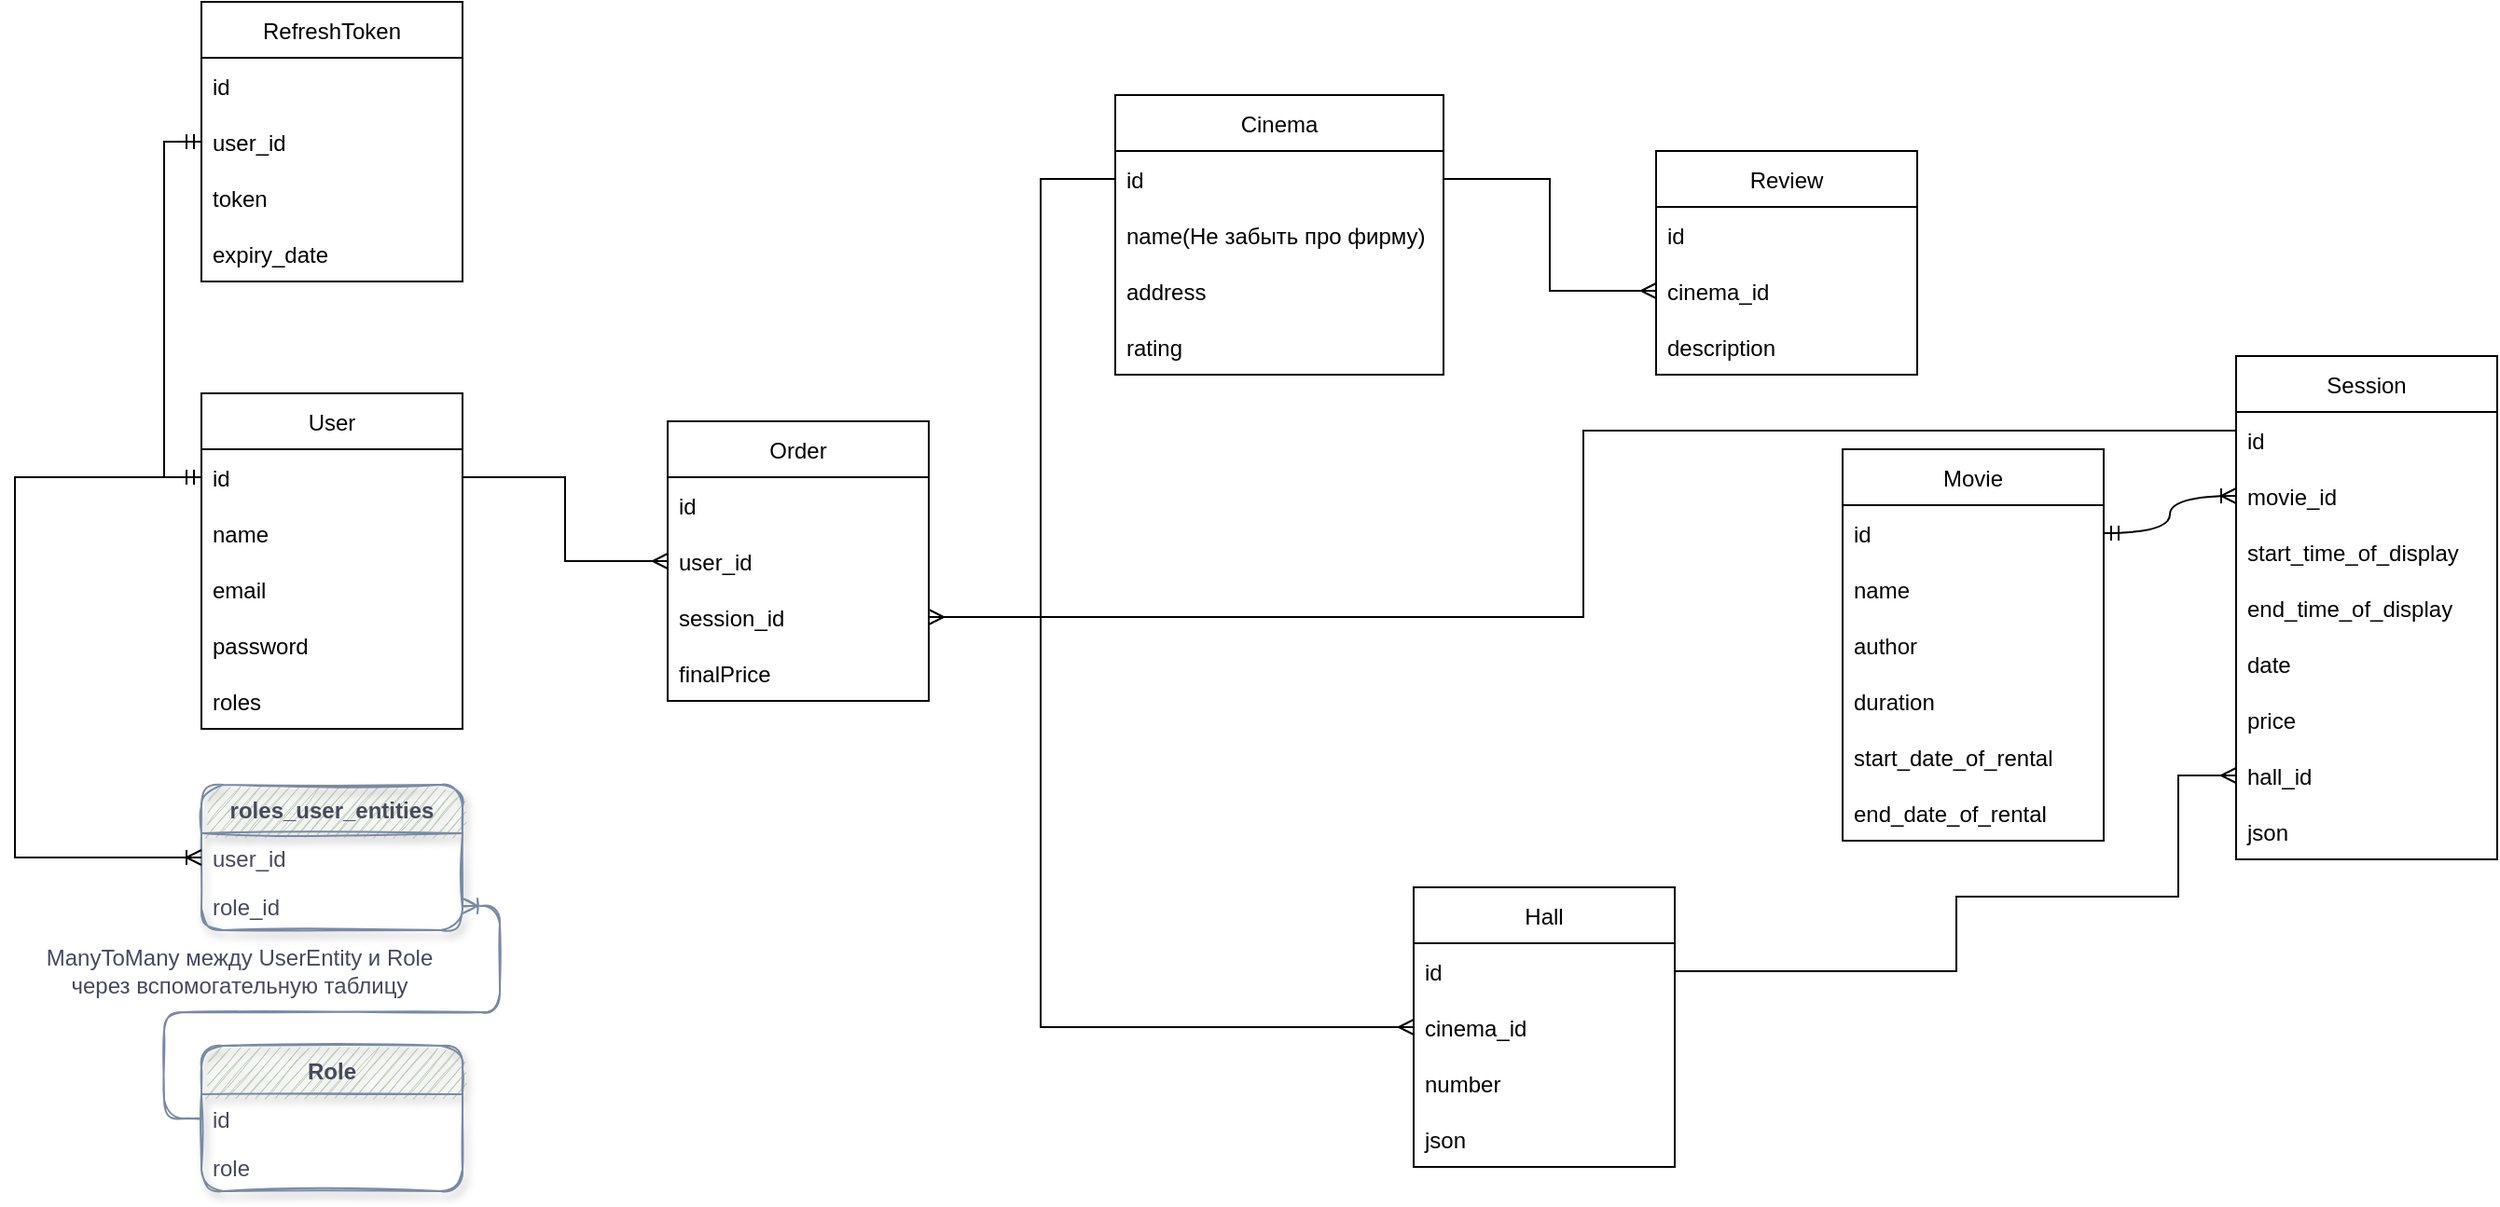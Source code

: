 <mxfile version="20.8.16" type="device"><diagram id="7IioLvjp-P2Y9GgMgCyW" name="Страница 1"><mxGraphModel dx="2261" dy="767" grid="1" gridSize="10" guides="1" tooltips="1" connect="1" arrows="1" fold="1" page="1" pageScale="1" pageWidth="827" pageHeight="1169" math="0" shadow="0"><root><mxCell id="0"/><mxCell id="1" parent="0"/><mxCell id="cFN0l_0RRIriwJfIvA_5-1" value="Movie" style="swimlane;fontStyle=0;childLayout=stackLayout;horizontal=1;startSize=30;horizontalStack=0;resizeParent=1;resizeParentMax=0;resizeLast=0;collapsible=1;marginBottom=0;" parent="1" vertex="1"><mxGeometry x="960" y="290" width="140" height="210" as="geometry"/></mxCell><mxCell id="cFN0l_0RRIriwJfIvA_5-3" value="id" style="text;strokeColor=none;fillColor=none;align=left;verticalAlign=middle;spacingLeft=4;spacingRight=4;overflow=hidden;points=[[0,0.5],[1,0.5]];portConstraint=eastwest;rotatable=0;" parent="cFN0l_0RRIriwJfIvA_5-1" vertex="1"><mxGeometry y="30" width="140" height="30" as="geometry"/></mxCell><mxCell id="cFN0l_0RRIriwJfIvA_5-25" value="name" style="text;strokeColor=none;fillColor=none;align=left;verticalAlign=middle;spacingLeft=4;spacingRight=4;overflow=hidden;points=[[0,0.5],[1,0.5]];portConstraint=eastwest;rotatable=0;" parent="cFN0l_0RRIriwJfIvA_5-1" vertex="1"><mxGeometry y="60" width="140" height="30" as="geometry"/></mxCell><mxCell id="cFN0l_0RRIriwJfIvA_5-4" value="author" style="text;strokeColor=none;fillColor=none;align=left;verticalAlign=middle;spacingLeft=4;spacingRight=4;overflow=hidden;points=[[0,0.5],[1,0.5]];portConstraint=eastwest;rotatable=0;" parent="cFN0l_0RRIriwJfIvA_5-1" vertex="1"><mxGeometry y="90" width="140" height="30" as="geometry"/></mxCell><mxCell id="cFN0l_0RRIriwJfIvA_5-5" value="duration" style="text;strokeColor=none;fillColor=none;align=left;verticalAlign=middle;spacingLeft=4;spacingRight=4;overflow=hidden;points=[[0,0.5],[1,0.5]];portConstraint=eastwest;rotatable=0;" parent="cFN0l_0RRIriwJfIvA_5-1" vertex="1"><mxGeometry y="120" width="140" height="30" as="geometry"/></mxCell><mxCell id="cFN0l_0RRIriwJfIvA_5-45" value="start_date_of_rental" style="text;strokeColor=none;fillColor=none;align=left;verticalAlign=middle;spacingLeft=4;spacingRight=4;overflow=hidden;points=[[0,0.5],[1,0.5]];portConstraint=eastwest;rotatable=0;" parent="cFN0l_0RRIriwJfIvA_5-1" vertex="1"><mxGeometry y="150" width="140" height="30" as="geometry"/></mxCell><mxCell id="cFN0l_0RRIriwJfIvA_5-6" value="end_date_of_rental" style="text;strokeColor=none;fillColor=none;align=left;verticalAlign=middle;spacingLeft=4;spacingRight=4;overflow=hidden;points=[[0,0.5],[1,0.5]];portConstraint=eastwest;rotatable=0;" parent="cFN0l_0RRIriwJfIvA_5-1" vertex="1"><mxGeometry y="180" width="140" height="30" as="geometry"/></mxCell><mxCell id="cFN0l_0RRIriwJfIvA_5-8" value="User" style="swimlane;fontStyle=0;childLayout=stackLayout;horizontal=1;startSize=30;horizontalStack=0;resizeParent=1;resizeParentMax=0;resizeLast=0;collapsible=1;marginBottom=0;swimlaneLine=1;" parent="1" vertex="1"><mxGeometry x="80" y="260" width="140" height="180" as="geometry"/></mxCell><mxCell id="cFN0l_0RRIriwJfIvA_5-12" value="id" style="text;strokeColor=none;fillColor=none;align=left;verticalAlign=middle;spacingLeft=4;spacingRight=4;overflow=hidden;points=[[0,0.5],[1,0.5]];portConstraint=eastwest;rotatable=0;" parent="cFN0l_0RRIriwJfIvA_5-8" vertex="1"><mxGeometry y="30" width="140" height="30" as="geometry"/></mxCell><mxCell id="cFN0l_0RRIriwJfIvA_5-9" value="name" style="text;strokeColor=none;fillColor=none;align=left;verticalAlign=middle;spacingLeft=4;spacingRight=4;overflow=hidden;points=[[0,0.5],[1,0.5]];portConstraint=eastwest;rotatable=0;" parent="cFN0l_0RRIriwJfIvA_5-8" vertex="1"><mxGeometry y="60" width="140" height="30" as="geometry"/></mxCell><mxCell id="cFN0l_0RRIriwJfIvA_5-10" value="email" style="text;strokeColor=none;fillColor=none;align=left;verticalAlign=middle;spacingLeft=4;spacingRight=4;overflow=hidden;points=[[0,0.5],[1,0.5]];portConstraint=eastwest;rotatable=0;" parent="cFN0l_0RRIriwJfIvA_5-8" vertex="1"><mxGeometry y="90" width="140" height="30" as="geometry"/></mxCell><mxCell id="cFN0l_0RRIriwJfIvA_5-11" value="password" style="text;strokeColor=none;fillColor=none;align=left;verticalAlign=middle;spacingLeft=4;spacingRight=4;overflow=hidden;points=[[0,0.5],[1,0.5]];portConstraint=eastwest;rotatable=0;" parent="cFN0l_0RRIriwJfIvA_5-8" vertex="1"><mxGeometry y="120" width="140" height="30" as="geometry"/></mxCell><mxCell id="cFN0l_0RRIriwJfIvA_5-13" value="roles" style="text;strokeColor=none;fillColor=none;align=left;verticalAlign=middle;spacingLeft=4;spacingRight=4;overflow=hidden;points=[[0,0.5],[1,0.5]];portConstraint=eastwest;rotatable=0;" parent="cFN0l_0RRIriwJfIvA_5-8" vertex="1"><mxGeometry y="150" width="140" height="30" as="geometry"/></mxCell><mxCell id="cFN0l_0RRIriwJfIvA_5-19" value="RefreshToken" style="swimlane;fontStyle=0;childLayout=stackLayout;horizontal=1;startSize=30;horizontalStack=0;resizeParent=1;resizeParentMax=0;resizeLast=0;collapsible=1;marginBottom=0;rounded=0;shadow=0;sketch=0;strokeColor=default;fillColor=default;" parent="1" vertex="1"><mxGeometry x="80" y="50" width="140" height="150" as="geometry"/></mxCell><mxCell id="cFN0l_0RRIriwJfIvA_5-20" value="id" style="text;strokeColor=none;fillColor=none;align=left;verticalAlign=middle;spacingLeft=4;spacingRight=4;overflow=hidden;points=[[0,0.5],[1,0.5]];portConstraint=eastwest;rotatable=0;rounded=0;shadow=0;sketch=0;" parent="cFN0l_0RRIriwJfIvA_5-19" vertex="1"><mxGeometry y="30" width="140" height="30" as="geometry"/></mxCell><mxCell id="cFN0l_0RRIriwJfIvA_5-21" value="user_id" style="text;strokeColor=none;fillColor=none;align=left;verticalAlign=middle;spacingLeft=4;spacingRight=4;overflow=hidden;points=[[0,0.5],[1,0.5]];portConstraint=eastwest;rotatable=0;rounded=0;shadow=0;sketch=0;" parent="cFN0l_0RRIriwJfIvA_5-19" vertex="1"><mxGeometry y="60" width="140" height="30" as="geometry"/></mxCell><mxCell id="cFN0l_0RRIriwJfIvA_5-24" value="token" style="text;strokeColor=none;fillColor=none;align=left;verticalAlign=middle;spacingLeft=4;spacingRight=4;overflow=hidden;points=[[0,0.5],[1,0.5]];portConstraint=eastwest;rotatable=0;rounded=0;shadow=0;sketch=0;" parent="cFN0l_0RRIriwJfIvA_5-19" vertex="1"><mxGeometry y="90" width="140" height="30" as="geometry"/></mxCell><mxCell id="cFN0l_0RRIriwJfIvA_5-22" value="expiry_date" style="text;strokeColor=none;fillColor=none;align=left;verticalAlign=middle;spacingLeft=4;spacingRight=4;overflow=hidden;points=[[0,0.5],[1,0.5]];portConstraint=eastwest;rotatable=0;rounded=0;shadow=0;sketch=0;" parent="cFN0l_0RRIriwJfIvA_5-19" vertex="1"><mxGeometry y="120" width="140" height="30" as="geometry"/></mxCell><mxCell id="cFN0l_0RRIriwJfIvA_5-26" value="roles_user_entities" style="swimlane;fontStyle=1;childLayout=stackLayout;horizontal=1;startSize=26;horizontalStack=0;resizeParent=1;resizeParentMax=0;resizeLast=0;collapsible=1;marginBottom=0;shadow=1;fillColor=#B2C9AB;strokeColor=#788AA3;fontColor=#46495D;sketch=1;rounded=1;" parent="1" vertex="1"><mxGeometry x="80" y="470" width="140" height="78" as="geometry"/></mxCell><mxCell id="cFN0l_0RRIriwJfIvA_5-27" value="user_id" style="text;strokeColor=none;fillColor=none;align=left;verticalAlign=top;spacingLeft=4;spacingRight=4;overflow=hidden;rotatable=0;points=[[0,0.5],[1,0.5]];portConstraint=eastwest;fontColor=#46495D;sketch=1;rounded=1;" parent="cFN0l_0RRIriwJfIvA_5-26" vertex="1"><mxGeometry y="26" width="140" height="26" as="geometry"/></mxCell><mxCell id="cFN0l_0RRIriwJfIvA_5-28" value="role_id" style="text;strokeColor=none;fillColor=none;align=left;verticalAlign=top;spacingLeft=4;spacingRight=4;overflow=hidden;rotatable=0;points=[[0,0.5],[1,0.5]];portConstraint=eastwest;fontColor=#46495D;sketch=1;rounded=1;" parent="cFN0l_0RRIriwJfIvA_5-26" vertex="1"><mxGeometry y="52" width="140" height="26" as="geometry"/></mxCell><mxCell id="cFN0l_0RRIriwJfIvA_5-29" value="Role" style="swimlane;fontStyle=1;childLayout=stackLayout;horizontal=1;startSize=26;horizontalStack=0;resizeParent=1;resizeParentMax=0;resizeLast=0;collapsible=1;marginBottom=0;shadow=1;fillColor=#B2C9AB;strokeColor=#788AA3;fontColor=#46495D;sketch=1;rounded=1;" parent="1" vertex="1"><mxGeometry x="80" y="610" width="140" height="78" as="geometry"/></mxCell><mxCell id="cFN0l_0RRIriwJfIvA_5-30" value="id" style="text;strokeColor=none;fillColor=none;align=left;verticalAlign=top;spacingLeft=4;spacingRight=4;overflow=hidden;rotatable=0;points=[[0,0.5],[1,0.5]];portConstraint=eastwest;fontColor=#46495D;sketch=1;rounded=1;" parent="cFN0l_0RRIriwJfIvA_5-29" vertex="1"><mxGeometry y="26" width="140" height="26" as="geometry"/></mxCell><mxCell id="cFN0l_0RRIriwJfIvA_5-31" value="role" style="text;strokeColor=none;fillColor=none;align=left;verticalAlign=top;spacingLeft=4;spacingRight=4;overflow=hidden;rotatable=0;points=[[0,0.5],[1,0.5]];portConstraint=eastwest;fontColor=#46495D;sketch=1;rounded=1;" parent="cFN0l_0RRIriwJfIvA_5-29" vertex="1"><mxGeometry y="52" width="140" height="26" as="geometry"/></mxCell><mxCell id="cFN0l_0RRIriwJfIvA_5-32" style="edgeStyle=orthogonalEdgeStyle;orthogonalLoop=1;jettySize=auto;html=1;entryX=1;entryY=0.5;entryDx=0;entryDy=0;startArrow=none;startFill=0;endArrow=ERoneToMany;endFill=0;strokeColor=#788AA3;fontColor=#46495D;sketch=1;" parent="1" source="cFN0l_0RRIriwJfIvA_5-30" target="cFN0l_0RRIriwJfIvA_5-28" edge="1"><mxGeometry relative="1" as="geometry"/></mxCell><mxCell id="cFN0l_0RRIriwJfIvA_5-33" value="ManyToMany между UserEntity и Role&lt;br&gt;через вспомогательную таблицу" style="text;html=1;align=center;verticalAlign=middle;resizable=0;points=[];autosize=1;strokeColor=none;fontColor=#46495D;sketch=1;rounded=1;" parent="1" vertex="1"><mxGeometry x="-10" y="554.5" width="220" height="30" as="geometry"/></mxCell><mxCell id="cFN0l_0RRIriwJfIvA_5-34" style="edgeStyle=orthogonalEdgeStyle;rounded=0;orthogonalLoop=1;jettySize=auto;html=1;entryX=0;entryY=0.5;entryDx=0;entryDy=0;strokeColor=default;endArrow=ERoneToMany;endFill=0;" parent="1" source="cFN0l_0RRIriwJfIvA_5-12" target="cFN0l_0RRIriwJfIvA_5-27" edge="1"><mxGeometry relative="1" as="geometry"><Array as="points"><mxPoint x="-20" y="305"/><mxPoint x="-20" y="509"/></Array></mxGeometry></mxCell><mxCell id="cFN0l_0RRIriwJfIvA_5-35" style="edgeStyle=orthogonalEdgeStyle;rounded=0;orthogonalLoop=1;jettySize=auto;html=1;entryX=0;entryY=0.5;entryDx=0;entryDy=0;strokeColor=default;endArrow=ERmandOne;endFill=0;startArrow=ERmandOne;startFill=0;" parent="1" source="cFN0l_0RRIriwJfIvA_5-12" target="cFN0l_0RRIriwJfIvA_5-21" edge="1"><mxGeometry relative="1" as="geometry"/></mxCell><mxCell id="cFN0l_0RRIriwJfIvA_5-36" value="Session" style="swimlane;fontStyle=0;childLayout=stackLayout;horizontal=1;startSize=30;horizontalStack=0;resizeParent=1;resizeParentMax=0;resizeLast=0;collapsible=1;marginBottom=0;rounded=0;shadow=0;sketch=0;strokeColor=default;fillColor=default;" parent="1" vertex="1"><mxGeometry x="1171" y="240" width="140" height="270" as="geometry"/></mxCell><mxCell id="cFN0l_0RRIriwJfIvA_5-37" value="id" style="text;strokeColor=none;fillColor=none;align=left;verticalAlign=middle;spacingLeft=4;spacingRight=4;overflow=hidden;points=[[0,0.5],[1,0.5]];portConstraint=eastwest;rotatable=0;rounded=0;shadow=0;sketch=0;" parent="cFN0l_0RRIriwJfIvA_5-36" vertex="1"><mxGeometry y="30" width="140" height="30" as="geometry"/></mxCell><mxCell id="cFN0l_0RRIriwJfIvA_5-38" value="movie_id" style="text;strokeColor=none;fillColor=none;align=left;verticalAlign=middle;spacingLeft=4;spacingRight=4;overflow=hidden;points=[[0,0.5],[1,0.5]];portConstraint=eastwest;rotatable=0;rounded=0;shadow=0;sketch=0;" parent="cFN0l_0RRIriwJfIvA_5-36" vertex="1"><mxGeometry y="60" width="140" height="30" as="geometry"/></mxCell><mxCell id="cFN0l_0RRIriwJfIvA_5-39" value="start_time_of_display" style="text;strokeColor=none;fillColor=none;align=left;verticalAlign=middle;spacingLeft=4;spacingRight=4;overflow=hidden;points=[[0,0.5],[1,0.5]];portConstraint=eastwest;rotatable=0;rounded=0;shadow=0;sketch=0;" parent="cFN0l_0RRIriwJfIvA_5-36" vertex="1"><mxGeometry y="90" width="140" height="30" as="geometry"/></mxCell><mxCell id="cFN0l_0RRIriwJfIvA_5-41" value="end_time_of_display" style="text;strokeColor=none;fillColor=none;align=left;verticalAlign=middle;spacingLeft=4;spacingRight=4;overflow=hidden;points=[[0,0.5],[1,0.5]];portConstraint=eastwest;rotatable=0;rounded=0;shadow=0;sketch=0;" parent="cFN0l_0RRIriwJfIvA_5-36" vertex="1"><mxGeometry y="120" width="140" height="30" as="geometry"/></mxCell><mxCell id="cFN0l_0RRIriwJfIvA_5-42" value="date" style="text;strokeColor=none;fillColor=none;align=left;verticalAlign=middle;spacingLeft=4;spacingRight=4;overflow=hidden;points=[[0,0.5],[1,0.5]];portConstraint=eastwest;rotatable=0;rounded=0;shadow=0;sketch=0;" parent="cFN0l_0RRIriwJfIvA_5-36" vertex="1"><mxGeometry y="150" width="140" height="30" as="geometry"/></mxCell><mxCell id="cFN0l_0RRIriwJfIvA_5-43" value="price" style="text;strokeColor=none;fillColor=none;align=left;verticalAlign=middle;spacingLeft=4;spacingRight=4;overflow=hidden;points=[[0,0.5],[1,0.5]];portConstraint=eastwest;rotatable=0;rounded=0;shadow=0;sketch=0;" parent="cFN0l_0RRIriwJfIvA_5-36" vertex="1"><mxGeometry y="180" width="140" height="30" as="geometry"/></mxCell><mxCell id="cFN0l_0RRIriwJfIvA_5-48" value="hall_id" style="text;strokeColor=none;fillColor=none;align=left;verticalAlign=middle;spacingLeft=4;spacingRight=4;overflow=hidden;points=[[0,0.5],[1,0.5]];portConstraint=eastwest;rotatable=0;rounded=0;shadow=0;sketch=0;" parent="cFN0l_0RRIriwJfIvA_5-36" vertex="1"><mxGeometry y="210" width="140" height="30" as="geometry"/></mxCell><mxCell id="TWNuOiVq5f9FYtgh35ty-1" value="json" style="text;strokeColor=none;fillColor=none;align=left;verticalAlign=middle;spacingLeft=4;spacingRight=4;overflow=hidden;points=[[0,0.5],[1,0.5]];portConstraint=eastwest;rotatable=0;rounded=0;shadow=0;sketch=0;" vertex="1" parent="cFN0l_0RRIriwJfIvA_5-36"><mxGeometry y="240" width="140" height="30" as="geometry"/></mxCell><mxCell id="cFN0l_0RRIriwJfIvA_5-46" style="edgeStyle=orthogonalEdgeStyle;curved=1;rounded=0;orthogonalLoop=1;jettySize=auto;html=1;entryX=0;entryY=0.5;entryDx=0;entryDy=0;strokeColor=default;startArrow=ERmandOne;startFill=0;endArrow=ERoneToMany;endFill=0;" parent="1" source="cFN0l_0RRIriwJfIvA_5-3" target="cFN0l_0RRIriwJfIvA_5-38" edge="1"><mxGeometry relative="1" as="geometry"/></mxCell><mxCell id="cFN0l_0RRIriwJfIvA_5-49" value="Hall" style="swimlane;fontStyle=0;childLayout=stackLayout;horizontal=1;startSize=30;horizontalStack=0;resizeParent=1;resizeParentMax=0;resizeLast=0;collapsible=1;marginBottom=0;rounded=0;shadow=0;sketch=0;strokeColor=default;fillColor=default;" parent="1" vertex="1"><mxGeometry x="730" y="525" width="140" height="150" as="geometry"/></mxCell><mxCell id="cFN0l_0RRIriwJfIvA_5-50" value="id" style="text;strokeColor=none;fillColor=none;align=left;verticalAlign=middle;spacingLeft=4;spacingRight=4;overflow=hidden;points=[[0,0.5],[1,0.5]];portConstraint=eastwest;rotatable=0;rounded=0;shadow=0;sketch=0;" parent="cFN0l_0RRIriwJfIvA_5-49" vertex="1"><mxGeometry y="30" width="140" height="30" as="geometry"/></mxCell><mxCell id="cFN0l_0RRIriwJfIvA_5-52" value="cinema_id" style="text;strokeColor=none;fillColor=none;align=left;verticalAlign=middle;spacingLeft=4;spacingRight=4;overflow=hidden;points=[[0,0.5],[1,0.5]];portConstraint=eastwest;rotatable=0;rounded=0;shadow=0;sketch=0;" parent="cFN0l_0RRIriwJfIvA_5-49" vertex="1"><mxGeometry y="60" width="140" height="30" as="geometry"/></mxCell><mxCell id="cFN0l_0RRIriwJfIvA_5-51" value="number" style="text;strokeColor=none;fillColor=none;align=left;verticalAlign=middle;spacingLeft=4;spacingRight=4;overflow=hidden;points=[[0,0.5],[1,0.5]];portConstraint=eastwest;rotatable=0;rounded=0;shadow=0;sketch=0;" parent="cFN0l_0RRIriwJfIvA_5-49" vertex="1"><mxGeometry y="90" width="140" height="30" as="geometry"/></mxCell><mxCell id="GIXMOzhzUT80eRHTQDVf-20" value="json" style="text;strokeColor=none;fillColor=none;align=left;verticalAlign=middle;spacingLeft=4;spacingRight=4;overflow=hidden;points=[[0,0.5],[1,0.5]];portConstraint=eastwest;rotatable=0;rounded=0;shadow=0;sketch=0;" parent="cFN0l_0RRIriwJfIvA_5-49" vertex="1"><mxGeometry y="120" width="140" height="30" as="geometry"/></mxCell><mxCell id="GIXMOzhzUT80eRHTQDVf-1" value="Cinema" style="swimlane;fontStyle=0;childLayout=stackLayout;horizontal=1;startSize=30;horizontalStack=0;resizeParent=1;resizeParentMax=0;resizeLast=0;collapsible=1;marginBottom=0;" parent="1" vertex="1"><mxGeometry x="570" y="100" width="176" height="150" as="geometry"/></mxCell><mxCell id="GIXMOzhzUT80eRHTQDVf-2" value="id" style="text;strokeColor=none;fillColor=none;align=left;verticalAlign=middle;spacingLeft=4;spacingRight=4;overflow=hidden;points=[[0,0.5],[1,0.5]];portConstraint=eastwest;rotatable=0;" parent="GIXMOzhzUT80eRHTQDVf-1" vertex="1"><mxGeometry y="30" width="176" height="30" as="geometry"/></mxCell><mxCell id="GIXMOzhzUT80eRHTQDVf-3" value="name(Не забыть про фирму)" style="text;strokeColor=none;fillColor=none;align=left;verticalAlign=middle;spacingLeft=4;spacingRight=4;overflow=hidden;points=[[0,0.5],[1,0.5]];portConstraint=eastwest;rotatable=0;" parent="GIXMOzhzUT80eRHTQDVf-1" vertex="1"><mxGeometry y="60" width="176" height="30" as="geometry"/></mxCell><mxCell id="GIXMOzhzUT80eRHTQDVf-4" value="address" style="text;strokeColor=none;fillColor=none;align=left;verticalAlign=middle;spacingLeft=4;spacingRight=4;overflow=hidden;points=[[0,0.5],[1,0.5]];portConstraint=eastwest;rotatable=0;" parent="GIXMOzhzUT80eRHTQDVf-1" vertex="1"><mxGeometry y="90" width="176" height="30" as="geometry"/></mxCell><mxCell id="GIXMOzhzUT80eRHTQDVf-5" value="rating" style="text;strokeColor=none;fillColor=none;align=left;verticalAlign=middle;spacingLeft=4;spacingRight=4;overflow=hidden;points=[[0,0.5],[1,0.5]];portConstraint=eastwest;rotatable=0;" parent="GIXMOzhzUT80eRHTQDVf-1" vertex="1"><mxGeometry y="120" width="176" height="30" as="geometry"/></mxCell><mxCell id="GIXMOzhzUT80eRHTQDVf-6" value="Review" style="swimlane;fontStyle=0;childLayout=stackLayout;horizontal=1;startSize=30;horizontalStack=0;resizeParent=1;resizeParentMax=0;resizeLast=0;collapsible=1;marginBottom=0;" parent="1" vertex="1"><mxGeometry x="860" y="130" width="140" height="120" as="geometry"/></mxCell><mxCell id="GIXMOzhzUT80eRHTQDVf-7" value="id" style="text;strokeColor=none;fillColor=none;align=left;verticalAlign=middle;spacingLeft=4;spacingRight=4;overflow=hidden;points=[[0,0.5],[1,0.5]];portConstraint=eastwest;rotatable=0;" parent="GIXMOzhzUT80eRHTQDVf-6" vertex="1"><mxGeometry y="30" width="140" height="30" as="geometry"/></mxCell><mxCell id="GIXMOzhzUT80eRHTQDVf-8" value="cinema_id" style="text;strokeColor=none;fillColor=none;align=left;verticalAlign=middle;spacingLeft=4;spacingRight=4;overflow=hidden;points=[[0,0.5],[1,0.5]];portConstraint=eastwest;rotatable=0;" parent="GIXMOzhzUT80eRHTQDVf-6" vertex="1"><mxGeometry y="60" width="140" height="30" as="geometry"/></mxCell><mxCell id="GIXMOzhzUT80eRHTQDVf-9" value="description" style="text;strokeColor=none;fillColor=none;align=left;verticalAlign=middle;spacingLeft=4;spacingRight=4;overflow=hidden;points=[[0,0.5],[1,0.5]];portConstraint=eastwest;rotatable=0;" parent="GIXMOzhzUT80eRHTQDVf-6" vertex="1"><mxGeometry y="90" width="140" height="30" as="geometry"/></mxCell><mxCell id="GIXMOzhzUT80eRHTQDVf-10" style="edgeStyle=orthogonalEdgeStyle;rounded=0;orthogonalLoop=1;jettySize=auto;html=1;entryX=0;entryY=0.5;entryDx=0;entryDy=0;endArrow=ERmany;endFill=0;" parent="1" source="GIXMOzhzUT80eRHTQDVf-2" target="GIXMOzhzUT80eRHTQDVf-8" edge="1"><mxGeometry relative="1" as="geometry"/></mxCell><mxCell id="GIXMOzhzUT80eRHTQDVf-19" style="edgeStyle=orthogonalEdgeStyle;rounded=0;orthogonalLoop=1;jettySize=auto;html=1;entryX=1;entryY=0.5;entryDx=0;entryDy=0;endArrow=none;endFill=0;startArrow=ERmany;startFill=0;exitX=0;exitY=0.5;exitDx=0;exitDy=0;" parent="1" source="cFN0l_0RRIriwJfIvA_5-48" target="cFN0l_0RRIriwJfIvA_5-50" edge="1"><mxGeometry relative="1" as="geometry"><Array as="points"><mxPoint x="1140" y="465"/><mxPoint x="1140" y="530"/><mxPoint x="1021" y="530"/><mxPoint x="1021" y="570"/></Array></mxGeometry></mxCell><mxCell id="GIXMOzhzUT80eRHTQDVf-21" style="edgeStyle=orthogonalEdgeStyle;rounded=0;orthogonalLoop=1;jettySize=auto;html=1;entryX=0;entryY=0.5;entryDx=0;entryDy=0;startArrow=none;startFill=0;endArrow=ERmany;endFill=0;" parent="1" source="GIXMOzhzUT80eRHTQDVf-2" target="cFN0l_0RRIriwJfIvA_5-52" edge="1"><mxGeometry relative="1" as="geometry"><Array as="points"><mxPoint x="530" y="145"/><mxPoint x="530" y="600"/></Array></mxGeometry></mxCell><mxCell id="GIXMOzhzUT80eRHTQDVf-22" value="Order" style="swimlane;fontStyle=0;childLayout=stackLayout;horizontal=1;startSize=30;horizontalStack=0;resizeParent=1;resizeParentMax=0;resizeLast=0;collapsible=1;marginBottom=0;" parent="1" vertex="1"><mxGeometry x="330" y="275" width="140" height="150" as="geometry"/></mxCell><mxCell id="GIXMOzhzUT80eRHTQDVf-23" value="id" style="text;strokeColor=none;fillColor=none;align=left;verticalAlign=middle;spacingLeft=4;spacingRight=4;overflow=hidden;points=[[0,0.5],[1,0.5]];portConstraint=eastwest;rotatable=0;" parent="GIXMOzhzUT80eRHTQDVf-22" vertex="1"><mxGeometry y="30" width="140" height="30" as="geometry"/></mxCell><mxCell id="GIXMOzhzUT80eRHTQDVf-30" value="user_id" style="text;strokeColor=none;fillColor=none;align=left;verticalAlign=middle;spacingLeft=4;spacingRight=4;overflow=hidden;points=[[0,0.5],[1,0.5]];portConstraint=eastwest;rotatable=0;" parent="GIXMOzhzUT80eRHTQDVf-22" vertex="1"><mxGeometry y="60" width="140" height="30" as="geometry"/></mxCell><mxCell id="GIXMOzhzUT80eRHTQDVf-24" value="session_id" style="text;strokeColor=none;fillColor=none;align=left;verticalAlign=middle;spacingLeft=4;spacingRight=4;overflow=hidden;points=[[0,0.5],[1,0.5]];portConstraint=eastwest;rotatable=0;" parent="GIXMOzhzUT80eRHTQDVf-22" vertex="1"><mxGeometry y="90" width="140" height="30" as="geometry"/></mxCell><mxCell id="qARYQ0Pjt77XpCWIAcAV-2" value="finalPrice" style="text;strokeColor=none;fillColor=none;align=left;verticalAlign=middle;spacingLeft=4;spacingRight=4;overflow=hidden;points=[[0,0.5],[1,0.5]];portConstraint=eastwest;rotatable=0;" parent="GIXMOzhzUT80eRHTQDVf-22" vertex="1"><mxGeometry y="120" width="140" height="30" as="geometry"/></mxCell><mxCell id="GIXMOzhzUT80eRHTQDVf-29" style="edgeStyle=orthogonalEdgeStyle;rounded=0;orthogonalLoop=1;jettySize=auto;html=1;entryX=1;entryY=0.5;entryDx=0;entryDy=0;startArrow=none;startFill=0;endArrow=ERmany;endFill=0;exitX=0;exitY=0.5;exitDx=0;exitDy=0;" parent="1" source="cFN0l_0RRIriwJfIvA_5-37" target="GIXMOzhzUT80eRHTQDVf-24" edge="1"><mxGeometry relative="1" as="geometry"><Array as="points"><mxPoint x="1171" y="280"/><mxPoint x="821" y="280"/><mxPoint x="821" y="380"/></Array></mxGeometry></mxCell><mxCell id="GIXMOzhzUT80eRHTQDVf-31" style="edgeStyle=orthogonalEdgeStyle;rounded=0;orthogonalLoop=1;jettySize=auto;html=1;entryX=0;entryY=0.5;entryDx=0;entryDy=0;startArrow=none;startFill=0;endArrow=ERmany;endFill=0;" parent="1" source="cFN0l_0RRIriwJfIvA_5-12" target="GIXMOzhzUT80eRHTQDVf-30" edge="1"><mxGeometry relative="1" as="geometry"/></mxCell></root></mxGraphModel></diagram></mxfile>